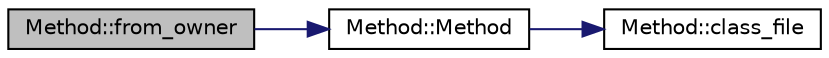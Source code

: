 digraph "Method::from_owner"
{
  bgcolor="transparent";
  edge [fontname="Helvetica",fontsize="10",labelfontname="Helvetica",labelfontsize="10"];
  node [fontname="Helvetica",fontsize="10",shape=record];
  rankdir="LR";
  Node34 [label="Method::from_owner",height=0.2,width=0.4,color="black", fillcolor="grey75", style="filled", fontcolor="black"];
  Node34 -> Node35 [color="midnightblue",fontsize="10",style="solid"];
  Node35 [label="Method::Method",height=0.2,width=0.4,color="black",URL="$classMethod.html#aba8db898e71ab542920887eba94e6234",tooltip="Constructs the method from the ClassFile and the method index. "];
  Node35 -> Node36 [color="midnightblue",fontsize="10",style="solid"];
  Node36 [label="Method::class_file",height=0.2,width=0.4,color="black",URL="$classMethod.html#ac6eecb9ebb1eb23098c8556752353a81",tooltip="Returns the class file where this class belongs. "];
}

